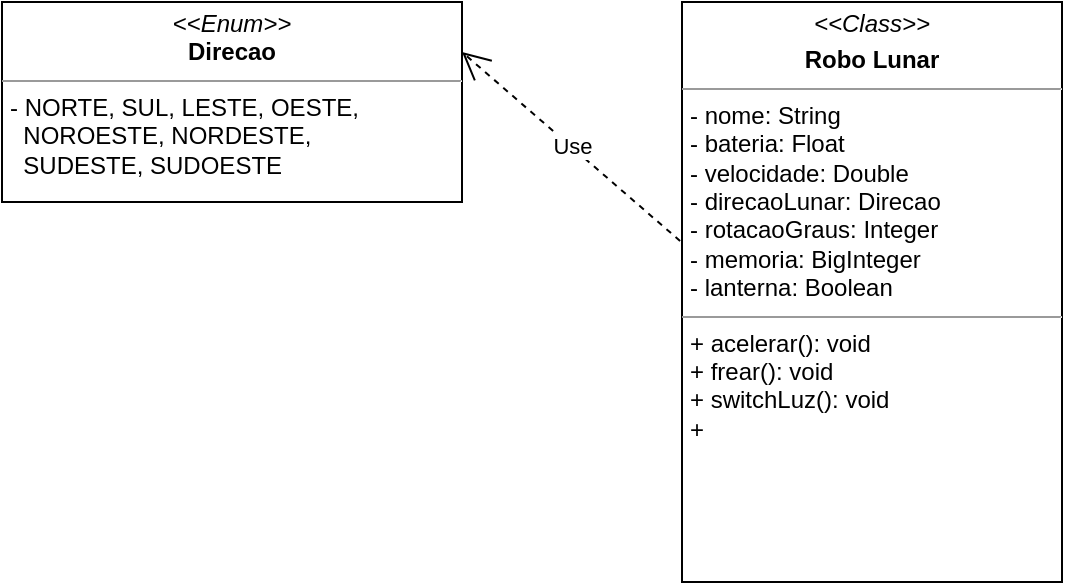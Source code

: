 <mxfile version="18.0.7" type="github">
  <diagram name="Page-1" id="c4acf3e9-155e-7222-9cf6-157b1a14988f">
    <mxGraphModel dx="868" dy="482" grid="1" gridSize="10" guides="1" tooltips="1" connect="1" arrows="1" fold="1" page="1" pageScale="1" pageWidth="850" pageHeight="1100" background="none" math="0" shadow="0">
      <root>
        <mxCell id="0" />
        <mxCell id="1" parent="0" />
        <mxCell id="5d2195bd80daf111-18" value="&lt;p style=&quot;margin:0px;margin-top:4px;text-align:center;&quot;&gt;&lt;i&gt;&amp;lt;&amp;lt;Enum&amp;gt;&amp;gt;&lt;/i&gt;&lt;br&gt;&lt;b&gt;Direcao&lt;/b&gt;&lt;/p&gt;&lt;hr size=&quot;1&quot;&gt;&lt;p style=&quot;margin:0px;margin-left:4px;&quot;&gt;- NORTE, SUL, LESTE, OESTE,&lt;/p&gt;&lt;p style=&quot;margin:0px;margin-left:4px;&quot;&gt;&amp;nbsp; NOROESTE, NORDESTE,&amp;nbsp;&lt;/p&gt;&lt;p style=&quot;margin:0px;margin-left:4px;&quot;&gt;&amp;nbsp; SUDESTE, SUDOESTE&lt;/p&gt;&lt;p style=&quot;margin:0px;margin-left:4px;&quot;&gt;&lt;br&gt;&lt;/p&gt;" style="verticalAlign=top;align=left;overflow=fill;fontSize=12;fontFamily=Helvetica;html=1;rounded=0;shadow=0;comic=0;labelBackgroundColor=none;strokeWidth=1" parent="1" vertex="1">
          <mxGeometry x="60" y="80" width="230" height="100" as="geometry" />
        </mxCell>
        <mxCell id="5d2195bd80daf111-19" value="&lt;p style=&quot;margin:0px;margin-top:4px;text-align:center;&quot;&gt;&lt;i&gt;&amp;lt;&amp;lt;Class&amp;gt;&amp;gt;&lt;/i&gt;&lt;b&gt;&lt;br&gt;&lt;/b&gt;&lt;/p&gt;&lt;p style=&quot;margin:0px;margin-top:4px;text-align:center;&quot;&gt;&lt;b&gt;Robo Lunar&lt;/b&gt;&lt;/p&gt;&lt;hr size=&quot;1&quot;&gt;&lt;p style=&quot;margin:0px;margin-left:4px;&quot;&gt;- nome: String&lt;br&gt;- bateria: Float&lt;/p&gt;&lt;p style=&quot;margin:0px;margin-left:4px;&quot;&gt;- velocidade: Double&lt;/p&gt;&lt;p style=&quot;margin:0px;margin-left:4px;&quot;&gt;- direcaoLunar: Direcao&lt;/p&gt;&lt;p style=&quot;margin:0px;margin-left:4px;&quot;&gt;- rotacaoGraus: Integer&lt;/p&gt;&lt;p style=&quot;margin:0px;margin-left:4px;&quot;&gt;- memoria: BigInteger&lt;/p&gt;&lt;p style=&quot;margin:0px;margin-left:4px;&quot;&gt;- lanterna: Boolean&lt;/p&gt;&lt;hr size=&quot;1&quot;&gt;&lt;p style=&quot;margin:0px;margin-left:4px;&quot;&gt;+ acelerar(): void&lt;br&gt;+ frear(): void&lt;/p&gt;&lt;p style=&quot;margin:0px;margin-left:4px;&quot;&gt;+ switchLuz(): void&lt;/p&gt;&lt;p style=&quot;margin:0px;margin-left:4px;&quot;&gt;+&amp;nbsp;&amp;nbsp;&lt;/p&gt;" style="verticalAlign=top;align=left;overflow=fill;fontSize=12;fontFamily=Helvetica;html=1;rounded=0;shadow=0;comic=0;labelBackgroundColor=none;strokeWidth=1" parent="1" vertex="1">
          <mxGeometry x="400" y="80" width="190" height="290" as="geometry" />
        </mxCell>
        <mxCell id="igZDVvSpb1H5xP0rIyi3-1" value="Use" style="endArrow=open;endSize=12;dashed=1;html=1;rounded=0;exitX=-0.005;exitY=0.412;exitDx=0;exitDy=0;exitPerimeter=0;entryX=1;entryY=0.25;entryDx=0;entryDy=0;" edge="1" parent="1" source="5d2195bd80daf111-19" target="5d2195bd80daf111-18">
          <mxGeometry width="160" relative="1" as="geometry">
            <mxPoint x="370" y="200" as="sourcePoint" />
            <mxPoint x="530" y="200" as="targetPoint" />
          </mxGeometry>
        </mxCell>
      </root>
    </mxGraphModel>
  </diagram>
</mxfile>
